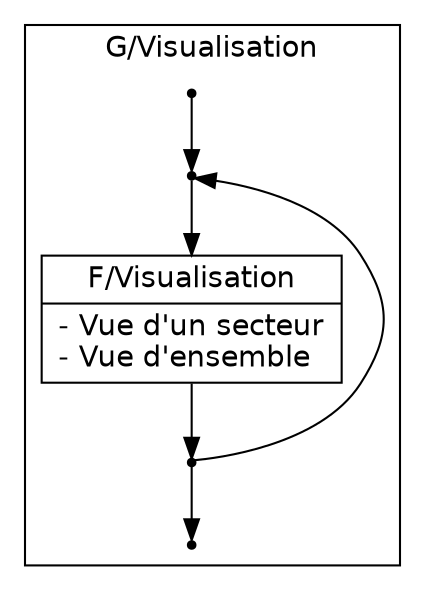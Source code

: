 digraph {
	
	fontname = "Bitstream Vera Sans"
	
	node [
		fontname = "Bitstream Vera Sans"
		shape = "record"
	]
	
	edge [
		fontname = "Bitstream Vera Sans"
	]

	subgraph clusterVisualisation {
		label = "G/Visualisation"
		
		begin [
			shape = "point"
		]

		end [
			shape = "point"
		]
				
		up [
			shape = "point"
		]
	
		down [
			shape = "point"
		]
		
		Visualisation [
			label = "{F/Visualisation|- Vue d'un secteur\l- Vue d'ensemble\l}"
		]
		
	}

	begin -> up
	
	up -> Visualisation -> down
	
	down -> up [ constraint = false ]
	down -> end
	
}